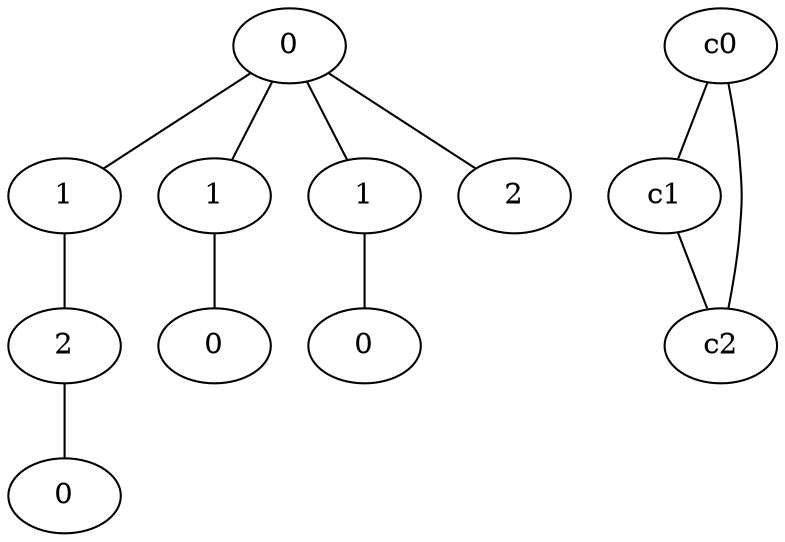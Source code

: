 graph {
a0[label=0];
a1[label=1];
a2[label=2];
a3[label=0];
a4[label=1];
a5[label=0];
a6[label=1];
a7[label=0];
a8[label=2];
a0 -- a1;
a0 -- a4;
a0 -- a6;
a0 -- a8;
a1 -- a2;
a2 -- a3;
a4 -- a5;
a6 -- a7;
c0 -- c1;
c0 -- c2;
c1 -- c2;
}
